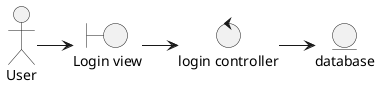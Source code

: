 @startuml uc1_Login
:User: as actor
boundary "Login view" as interface
control "login controller" as controller
entity database

'connections
actor -r--> interface
interface -r--> controller
controller -r--> database

@enduml